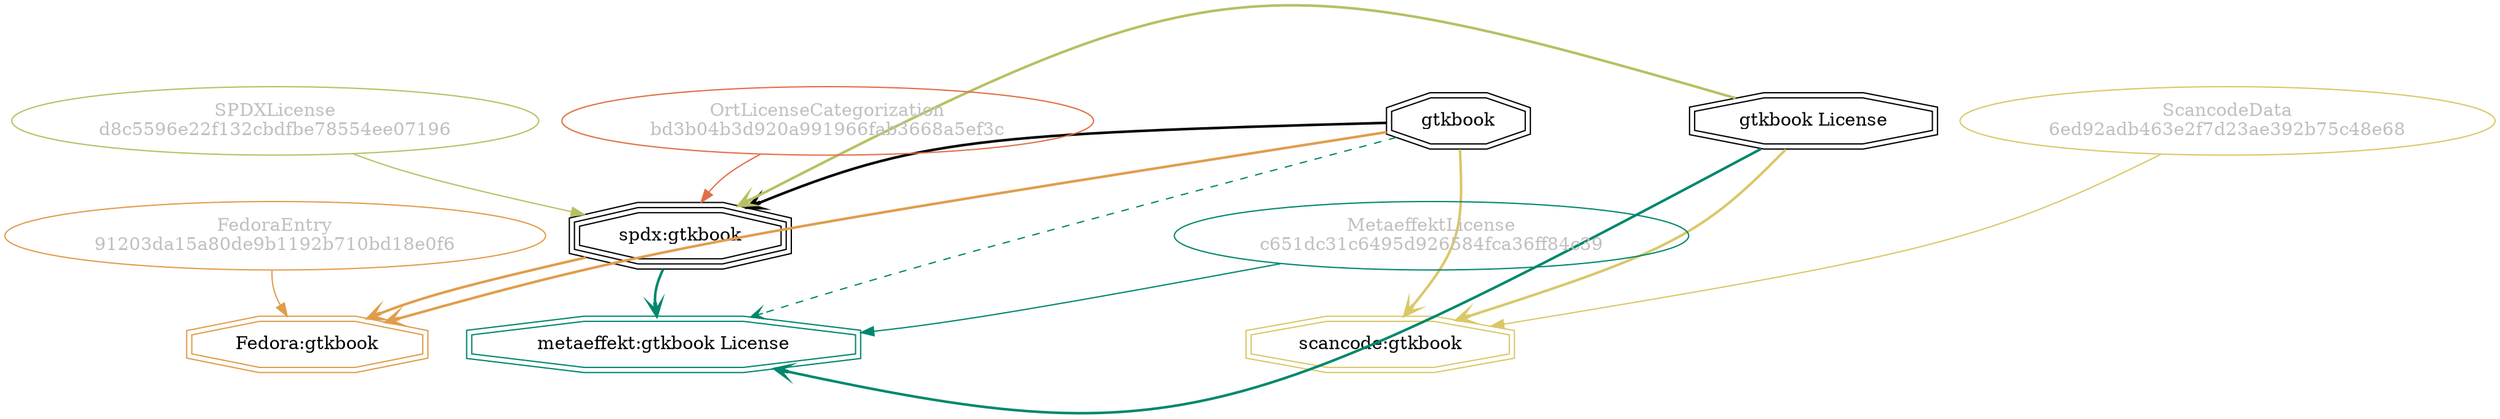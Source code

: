 strict digraph {
    node [shape=box];
    graph [splines=curved];
    4613 [label="SPDXLicense\nd8c5596e22f132cbdfbe78554ee07196"
         ,fontcolor=gray
         ,color="#b8bf62"
         ,fillcolor="beige;1"
         ,shape=ellipse];
    4614 [label="spdx:gtkbook"
         ,shape=tripleoctagon];
    4615 [label=gtkbook
         ,shape=doubleoctagon];
    4616 [label="gtkbook License"
         ,shape=doubleoctagon];
    8566 [label="FedoraEntry\n91203da15a80de9b1192b710bd18e0f6"
         ,fontcolor=gray
         ,color="#e09d4b"
         ,fillcolor="beige;1"
         ,shape=ellipse];
    8567 [label="Fedora:gtkbook"
         ,color="#e09d4b"
         ,shape=doubleoctagon];
    16787 [label="ScancodeData\n6ed92adb463e2f7d23ae392b75c48e68"
          ,fontcolor=gray
          ,color="#dac767"
          ,fillcolor="beige;1"
          ,shape=ellipse];
    16788 [label="scancode:gtkbook"
          ,color="#dac767"
          ,shape=doubleoctagon];
    35294 [label="OrtLicenseCategorization\nbd3b04b3d920a991966fab3668a5ef3c"
          ,fontcolor=gray
          ,color="#e06f45"
          ,fillcolor="beige;1"
          ,shape=ellipse];
    42164 [label="MetaeffektLicense\nc651dc31c6495d926584fca36ff84c39"
          ,fontcolor=gray
          ,color="#00876c"
          ,fillcolor="beige;1"
          ,shape=ellipse];
    42165 [label="metaeffekt:gtkbook License"
          ,color="#00876c"
          ,shape=doubleoctagon];
    4613 -> 4614 [weight=0.5
                 ,color="#b8bf62"];
    4614 -> 8567 [style=bold
                 ,arrowhead=vee
                 ,weight=0.7
                 ,color="#e09d4b"];
    4614 -> 42165 [style=bold
                  ,arrowhead=vee
                  ,weight=0.7
                  ,color="#00876c"];
    4615 -> 4614 [style=bold
                 ,arrowhead=vee
                 ,weight=0.7];
    4615 -> 8567 [style=bold
                 ,arrowhead=vee
                 ,weight=0.7
                 ,color="#e09d4b"];
    4615 -> 16788 [style=bold
                  ,arrowhead=vee
                  ,weight=0.7
                  ,color="#dac767"];
    4615 -> 42165 [style=dashed
                  ,arrowhead=vee
                  ,weight=0.5
                  ,color="#00876c"];
    4616 -> 4614 [style=bold
                 ,arrowhead=vee
                 ,weight=0.7
                 ,color="#b8bf62"];
    4616 -> 16788 [style=bold
                  ,arrowhead=vee
                  ,weight=0.7
                  ,color="#dac767"];
    4616 -> 42165 [style=bold
                  ,arrowhead=vee
                  ,weight=0.7
                  ,color="#00876c"];
    4616 -> 42165 [style=bold
                  ,arrowhead=vee
                  ,weight=0.7
                  ,color="#00876c"];
    8566 -> 8567 [weight=0.5
                 ,color="#e09d4b"];
    16787 -> 16788 [weight=0.5
                   ,color="#dac767"];
    35294 -> 4614 [weight=0.5
                  ,color="#e06f45"];
    42164 -> 42165 [weight=0.5
                   ,color="#00876c"];
}
